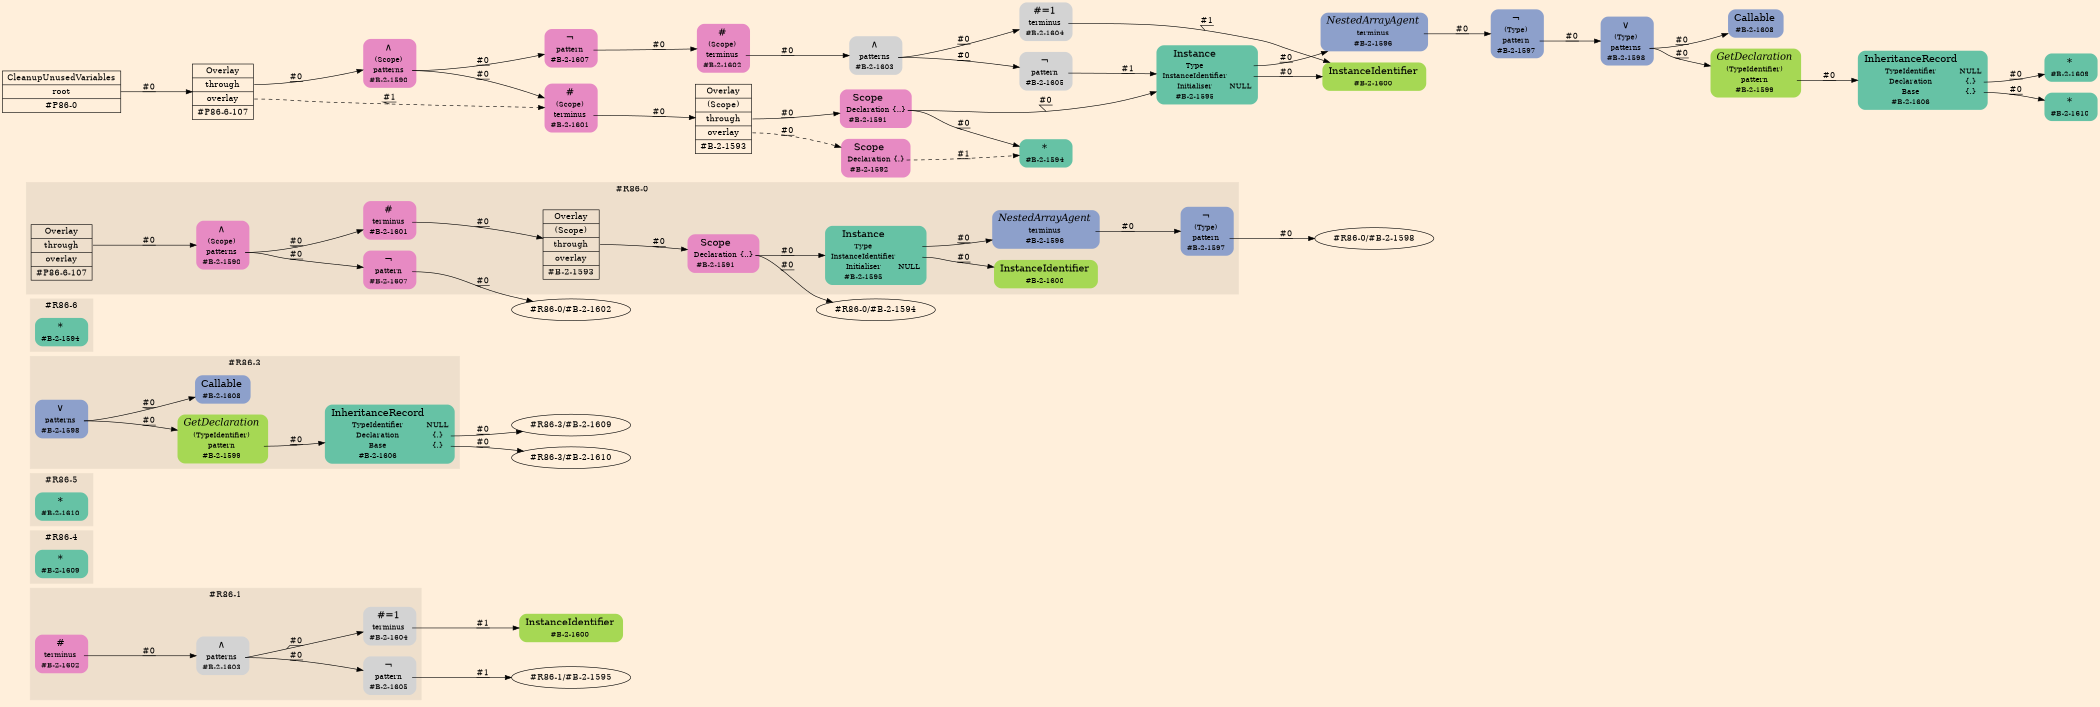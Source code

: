 digraph Inferno {
graph [
rankdir = "LR"
ranksep = 1.0
size = "14,20"
bgcolor = antiquewhite1
color = black
fontcolor = black
];
node [
];
subgraph "cluster#R86-2" {
label = "#R86-2"
style = "filled"
color = antiquewhite2
}
"#R86-1/#B-2-1600" [
shape = "plaintext"
fillcolor = "/set28/5"
label = <<TABLE BORDER="0" CELLBORDER="0" CELLSPACING="0">
 <TR>
  <TD><FONT POINT-SIZE="16.0">InstanceIdentifier</FONT></TD>
  <TD></TD>
 </TR>
 <TR>
  <TD>#B-2-1600</TD>
  <TD PORT="port0"></TD>
 </TR>
</TABLE>>
style = "rounded,filled"
fontsize = "12"
];
subgraph "cluster#R86-1" {
label = "#R86-1"
style = "filled"
color = antiquewhite2
"#R86-1/#B-2-1604" [
shape = "plaintext"
label = <<TABLE BORDER="0" CELLBORDER="0" CELLSPACING="0">
 <TR>
  <TD><FONT POINT-SIZE="16.0">#=1</FONT></TD>
  <TD></TD>
 </TR>
 <TR>
  <TD>terminus</TD>
  <TD PORT="port0"></TD>
 </TR>
 <TR>
  <TD>#B-2-1604</TD>
  <TD PORT="port1"></TD>
 </TR>
</TABLE>>
style = "rounded,filled"
fontsize = "12"
];
"#R86-1/#B-2-1605" [
shape = "plaintext"
label = <<TABLE BORDER="0" CELLBORDER="0" CELLSPACING="0">
 <TR>
  <TD><FONT POINT-SIZE="16.0">¬</FONT></TD>
  <TD></TD>
 </TR>
 <TR>
  <TD>pattern</TD>
  <TD PORT="port0"></TD>
 </TR>
 <TR>
  <TD>#B-2-1605</TD>
  <TD PORT="port1"></TD>
 </TR>
</TABLE>>
style = "rounded,filled"
fontsize = "12"
];
"#R86-1/#B-2-1602" [
shape = "plaintext"
fillcolor = "/set28/4"
label = <<TABLE BORDER="0" CELLBORDER="0" CELLSPACING="0">
 <TR>
  <TD><FONT POINT-SIZE="16.0">#</FONT></TD>
  <TD></TD>
 </TR>
 <TR>
  <TD>terminus</TD>
  <TD PORT="port0"></TD>
 </TR>
 <TR>
  <TD>#B-2-1602</TD>
  <TD PORT="port1"></TD>
 </TR>
</TABLE>>
style = "rounded,filled"
fontsize = "12"
];
"#R86-1/#B-2-1603" [
shape = "plaintext"
label = <<TABLE BORDER="0" CELLBORDER="0" CELLSPACING="0">
 <TR>
  <TD><FONT POINT-SIZE="16.0">∧</FONT></TD>
  <TD></TD>
 </TR>
 <TR>
  <TD>patterns</TD>
  <TD PORT="port0"></TD>
 </TR>
 <TR>
  <TD>#B-2-1603</TD>
  <TD PORT="port1"></TD>
 </TR>
</TABLE>>
style = "rounded,filled"
fontsize = "12"
];
}
subgraph "cluster#R86-4" {
label = "#R86-4"
style = "filled"
color = antiquewhite2
"#R86-4/#B-2-1609" [
shape = "plaintext"
fillcolor = "/set28/1"
label = <<TABLE BORDER="0" CELLBORDER="0" CELLSPACING="0">
 <TR>
  <TD><FONT POINT-SIZE="16.0">*</FONT></TD>
  <TD></TD>
 </TR>
 <TR>
  <TD>#B-2-1609</TD>
  <TD PORT="port0"></TD>
 </TR>
</TABLE>>
style = "rounded,filled"
fontsize = "12"
];
}
subgraph "cluster#R86-5" {
label = "#R86-5"
style = "filled"
color = antiquewhite2
"#R86-5/#B-2-1610" [
shape = "plaintext"
fillcolor = "/set28/1"
label = <<TABLE BORDER="0" CELLBORDER="0" CELLSPACING="0">
 <TR>
  <TD><FONT POINT-SIZE="16.0">*</FONT></TD>
  <TD></TD>
 </TR>
 <TR>
  <TD>#B-2-1610</TD>
  <TD PORT="port0"></TD>
 </TR>
</TABLE>>
style = "rounded,filled"
fontsize = "12"
];
}
subgraph "cluster#R86-3" {
label = "#R86-3"
style = "filled"
color = antiquewhite2
"#R86-3/#B-2-1606" [
shape = "plaintext"
fillcolor = "/set28/1"
label = <<TABLE BORDER="0" CELLBORDER="0" CELLSPACING="0">
 <TR>
  <TD><FONT POINT-SIZE="16.0">InheritanceRecord</FONT></TD>
  <TD></TD>
 </TR>
 <TR>
  <TD>TypeIdentifier</TD>
  <TD PORT="port0">NULL</TD>
 </TR>
 <TR>
  <TD>Declaration</TD>
  <TD PORT="port1">{.}</TD>
 </TR>
 <TR>
  <TD>Base</TD>
  <TD PORT="port2">{.}</TD>
 </TR>
 <TR>
  <TD>#B-2-1606</TD>
  <TD PORT="port3"></TD>
 </TR>
</TABLE>>
style = "rounded,filled"
fontsize = "12"
];
"#R86-3/#B-2-1599" [
shape = "plaintext"
fillcolor = "/set28/5"
label = <<TABLE BORDER="0" CELLBORDER="0" CELLSPACING="0">
 <TR>
  <TD><FONT POINT-SIZE="16.0"><I>GetDeclaration</I></FONT></TD>
  <TD></TD>
 </TR>
 <TR>
  <TD>(TypeIdentifier)</TD>
  <TD PORT="port0"></TD>
 </TR>
 <TR>
  <TD>pattern</TD>
  <TD PORT="port1"></TD>
 </TR>
 <TR>
  <TD>#B-2-1599</TD>
  <TD PORT="port2"></TD>
 </TR>
</TABLE>>
style = "rounded,filled"
fontsize = "12"
];
"#R86-3/#B-2-1598" [
shape = "plaintext"
fillcolor = "/set28/3"
label = <<TABLE BORDER="0" CELLBORDER="0" CELLSPACING="0">
 <TR>
  <TD><FONT POINT-SIZE="16.0">∨</FONT></TD>
  <TD></TD>
 </TR>
 <TR>
  <TD>patterns</TD>
  <TD PORT="port0"></TD>
 </TR>
 <TR>
  <TD>#B-2-1598</TD>
  <TD PORT="port1"></TD>
 </TR>
</TABLE>>
style = "rounded,filled"
fontsize = "12"
];
"#R86-3/#B-2-1608" [
shape = "plaintext"
fillcolor = "/set28/3"
label = <<TABLE BORDER="0" CELLBORDER="0" CELLSPACING="0">
 <TR>
  <TD><FONT POINT-SIZE="16.0">Callable</FONT></TD>
  <TD></TD>
 </TR>
 <TR>
  <TD>#B-2-1608</TD>
  <TD PORT="port0"></TD>
 </TR>
</TABLE>>
style = "rounded,filled"
fontsize = "12"
];
}
subgraph "cluster#R86-6" {
label = "#R86-6"
style = "filled"
color = antiquewhite2
"#R86-6/#B-2-1594" [
shape = "plaintext"
fillcolor = "/set28/1"
label = <<TABLE BORDER="0" CELLBORDER="0" CELLSPACING="0">
 <TR>
  <TD><FONT POINT-SIZE="16.0">*</FONT></TD>
  <TD></TD>
 </TR>
 <TR>
  <TD>#B-2-1594</TD>
  <TD PORT="port0"></TD>
 </TR>
</TABLE>>
style = "rounded,filled"
fontsize = "12"
];
}
subgraph "cluster#R86-0" {
label = "#R86-0"
style = "filled"
color = antiquewhite2
"#R86-0/#B-2-1597" [
shape = "plaintext"
fillcolor = "/set28/3"
label = <<TABLE BORDER="0" CELLBORDER="0" CELLSPACING="0">
 <TR>
  <TD><FONT POINT-SIZE="16.0">¬</FONT></TD>
  <TD></TD>
 </TR>
 <TR>
  <TD>(Type)</TD>
  <TD PORT="port0"></TD>
 </TR>
 <TR>
  <TD>pattern</TD>
  <TD PORT="port1"></TD>
 </TR>
 <TR>
  <TD>#B-2-1597</TD>
  <TD PORT="port2"></TD>
 </TR>
</TABLE>>
style = "rounded,filled"
fontsize = "12"
];
"#R86-0/#B-2-1596" [
shape = "plaintext"
fillcolor = "/set28/3"
label = <<TABLE BORDER="0" CELLBORDER="0" CELLSPACING="0">
 <TR>
  <TD><FONT POINT-SIZE="16.0"><I>NestedArrayAgent</I></FONT></TD>
  <TD></TD>
 </TR>
 <TR>
  <TD>terminus</TD>
  <TD PORT="port0"></TD>
 </TR>
 <TR>
  <TD>#B-2-1596</TD>
  <TD PORT="port1"></TD>
 </TR>
</TABLE>>
style = "rounded,filled"
fontsize = "12"
];
"#R86-0/#P86-6-107" [
shape = "record"
fillcolor = antiquewhite2
label = "<fixed> Overlay | <port0> through | <port1> overlay | <port2> #P86-6-107"
style = "filled"
fontsize = "14"
color = black
fontcolor = black
];
"#R86-0/#B-2-1590" [
shape = "plaintext"
fillcolor = "/set28/4"
label = <<TABLE BORDER="0" CELLBORDER="0" CELLSPACING="0">
 <TR>
  <TD><FONT POINT-SIZE="16.0">∧</FONT></TD>
  <TD></TD>
 </TR>
 <TR>
  <TD>(Scope)</TD>
  <TD PORT="port0"></TD>
 </TR>
 <TR>
  <TD>patterns</TD>
  <TD PORT="port1"></TD>
 </TR>
 <TR>
  <TD>#B-2-1590</TD>
  <TD PORT="port2"></TD>
 </TR>
</TABLE>>
style = "rounded,filled"
fontsize = "12"
];
"#R86-0/#B-2-1601" [
shape = "plaintext"
fillcolor = "/set28/4"
label = <<TABLE BORDER="0" CELLBORDER="0" CELLSPACING="0">
 <TR>
  <TD><FONT POINT-SIZE="16.0">#</FONT></TD>
  <TD></TD>
 </TR>
 <TR>
  <TD>terminus</TD>
  <TD PORT="port0"></TD>
 </TR>
 <TR>
  <TD>#B-2-1601</TD>
  <TD PORT="port1"></TD>
 </TR>
</TABLE>>
style = "rounded,filled"
fontsize = "12"
];
"#R86-0/#B-2-1600" [
shape = "plaintext"
fillcolor = "/set28/5"
label = <<TABLE BORDER="0" CELLBORDER="0" CELLSPACING="0">
 <TR>
  <TD><FONT POINT-SIZE="16.0">InstanceIdentifier</FONT></TD>
  <TD></TD>
 </TR>
 <TR>
  <TD>#B-2-1600</TD>
  <TD PORT="port0"></TD>
 </TR>
</TABLE>>
style = "rounded,filled"
fontsize = "12"
];
"#R86-0/#B-2-1593" [
shape = "record"
fillcolor = antiquewhite2
label = "<fixed> Overlay | <port0> (Scope) | <port1> through | <port2> overlay | <port3> #B-2-1593"
style = "filled"
fontsize = "14"
color = black
fontcolor = black
];
"#R86-0/#B-2-1591" [
shape = "plaintext"
fillcolor = "/set28/4"
label = <<TABLE BORDER="0" CELLBORDER="0" CELLSPACING="0">
 <TR>
  <TD><FONT POINT-SIZE="16.0">Scope</FONT></TD>
  <TD></TD>
 </TR>
 <TR>
  <TD>Declaration</TD>
  <TD PORT="port0">{..}</TD>
 </TR>
 <TR>
  <TD>#B-2-1591</TD>
  <TD PORT="port1"></TD>
 </TR>
</TABLE>>
style = "rounded,filled"
fontsize = "12"
];
"#R86-0/#B-2-1607" [
shape = "plaintext"
fillcolor = "/set28/4"
label = <<TABLE BORDER="0" CELLBORDER="0" CELLSPACING="0">
 <TR>
  <TD><FONT POINT-SIZE="16.0">¬</FONT></TD>
  <TD></TD>
 </TR>
 <TR>
  <TD>pattern</TD>
  <TD PORT="port0"></TD>
 </TR>
 <TR>
  <TD>#B-2-1607</TD>
  <TD PORT="port1"></TD>
 </TR>
</TABLE>>
style = "rounded,filled"
fontsize = "12"
];
"#R86-0/#B-2-1595" [
shape = "plaintext"
fillcolor = "/set28/1"
label = <<TABLE BORDER="0" CELLBORDER="0" CELLSPACING="0">
 <TR>
  <TD><FONT POINT-SIZE="16.0">Instance</FONT></TD>
  <TD></TD>
 </TR>
 <TR>
  <TD>Type</TD>
  <TD PORT="port0"></TD>
 </TR>
 <TR>
  <TD>InstanceIdentifier</TD>
  <TD PORT="port1"></TD>
 </TR>
 <TR>
  <TD>Initialiser</TD>
  <TD PORT="port2">NULL</TD>
 </TR>
 <TR>
  <TD>#B-2-1595</TD>
  <TD PORT="port3"></TD>
 </TR>
</TABLE>>
style = "rounded,filled"
fontsize = "12"
];
}
"CR#P86-0" [
shape = "record"
fillcolor = antiquewhite1
label = "<fixed> CleanupUnusedVariables | <port0> root | <port1> #P86-0"
style = "filled"
fontsize = "14"
color = black
fontcolor = black
];
"#P86-6-107" [
shape = "record"
fillcolor = antiquewhite1
label = "<fixed> Overlay | <port0> through | <port1> overlay | <port2> #P86-6-107"
style = "filled"
fontsize = "14"
color = black
fontcolor = black
];
"#B-2-1590" [
shape = "plaintext"
fillcolor = "/set28/4"
label = <<TABLE BORDER="0" CELLBORDER="0" CELLSPACING="0">
 <TR>
  <TD><FONT POINT-SIZE="16.0">∧</FONT></TD>
  <TD></TD>
 </TR>
 <TR>
  <TD>(Scope)</TD>
  <TD PORT="port0"></TD>
 </TR>
 <TR>
  <TD>patterns</TD>
  <TD PORT="port1"></TD>
 </TR>
 <TR>
  <TD>#B-2-1590</TD>
  <TD PORT="port2"></TD>
 </TR>
</TABLE>>
style = "rounded,filled"
fontsize = "12"
];
"#B-2-1601" [
shape = "plaintext"
fillcolor = "/set28/4"
label = <<TABLE BORDER="0" CELLBORDER="0" CELLSPACING="0">
 <TR>
  <TD><FONT POINT-SIZE="16.0">#</FONT></TD>
  <TD></TD>
 </TR>
 <TR>
  <TD>(Scope)</TD>
  <TD PORT="port0"></TD>
 </TR>
 <TR>
  <TD>terminus</TD>
  <TD PORT="port1"></TD>
 </TR>
 <TR>
  <TD>#B-2-1601</TD>
  <TD PORT="port2"></TD>
 </TR>
</TABLE>>
style = "rounded,filled"
fontsize = "12"
];
"#B-2-1593" [
shape = "record"
fillcolor = antiquewhite1
label = "<fixed> Overlay | <port0> (Scope) | <port1> through | <port2> overlay | <port3> #B-2-1593"
style = "filled"
fontsize = "14"
color = black
fontcolor = black
];
"#B-2-1591" [
shape = "plaintext"
fillcolor = "/set28/4"
label = <<TABLE BORDER="0" CELLBORDER="0" CELLSPACING="0">
 <TR>
  <TD><FONT POINT-SIZE="16.0">Scope</FONT></TD>
  <TD></TD>
 </TR>
 <TR>
  <TD>Declaration</TD>
  <TD PORT="port0">{..}</TD>
 </TR>
 <TR>
  <TD>#B-2-1591</TD>
  <TD PORT="port1"></TD>
 </TR>
</TABLE>>
style = "rounded,filled"
fontsize = "12"
];
"#B-2-1595" [
shape = "plaintext"
fillcolor = "/set28/1"
label = <<TABLE BORDER="0" CELLBORDER="0" CELLSPACING="0">
 <TR>
  <TD><FONT POINT-SIZE="16.0">Instance</FONT></TD>
  <TD></TD>
 </TR>
 <TR>
  <TD>Type</TD>
  <TD PORT="port0"></TD>
 </TR>
 <TR>
  <TD>InstanceIdentifier</TD>
  <TD PORT="port1"></TD>
 </TR>
 <TR>
  <TD>Initialiser</TD>
  <TD PORT="port2">NULL</TD>
 </TR>
 <TR>
  <TD>#B-2-1595</TD>
  <TD PORT="port3"></TD>
 </TR>
</TABLE>>
style = "rounded,filled"
fontsize = "12"
];
"#B-2-1596" [
shape = "plaintext"
fillcolor = "/set28/3"
label = <<TABLE BORDER="0" CELLBORDER="0" CELLSPACING="0">
 <TR>
  <TD><FONT POINT-SIZE="16.0"><I>NestedArrayAgent</I></FONT></TD>
  <TD></TD>
 </TR>
 <TR>
  <TD>terminus</TD>
  <TD PORT="port0"></TD>
 </TR>
 <TR>
  <TD>#B-2-1596</TD>
  <TD PORT="port1"></TD>
 </TR>
</TABLE>>
style = "rounded,filled"
fontsize = "12"
];
"#B-2-1597" [
shape = "plaintext"
fillcolor = "/set28/3"
label = <<TABLE BORDER="0" CELLBORDER="0" CELLSPACING="0">
 <TR>
  <TD><FONT POINT-SIZE="16.0">¬</FONT></TD>
  <TD></TD>
 </TR>
 <TR>
  <TD>(Type)</TD>
  <TD PORT="port0"></TD>
 </TR>
 <TR>
  <TD>pattern</TD>
  <TD PORT="port1"></TD>
 </TR>
 <TR>
  <TD>#B-2-1597</TD>
  <TD PORT="port2"></TD>
 </TR>
</TABLE>>
style = "rounded,filled"
fontsize = "12"
];
"#B-2-1598" [
shape = "plaintext"
fillcolor = "/set28/3"
label = <<TABLE BORDER="0" CELLBORDER="0" CELLSPACING="0">
 <TR>
  <TD><FONT POINT-SIZE="16.0">∨</FONT></TD>
  <TD></TD>
 </TR>
 <TR>
  <TD>(Type)</TD>
  <TD PORT="port0"></TD>
 </TR>
 <TR>
  <TD>patterns</TD>
  <TD PORT="port1"></TD>
 </TR>
 <TR>
  <TD>#B-2-1598</TD>
  <TD PORT="port2"></TD>
 </TR>
</TABLE>>
style = "rounded,filled"
fontsize = "12"
];
"#B-2-1608" [
shape = "plaintext"
fillcolor = "/set28/3"
label = <<TABLE BORDER="0" CELLBORDER="0" CELLSPACING="0">
 <TR>
  <TD><FONT POINT-SIZE="16.0">Callable</FONT></TD>
  <TD></TD>
 </TR>
 <TR>
  <TD>#B-2-1608</TD>
  <TD PORT="port0"></TD>
 </TR>
</TABLE>>
style = "rounded,filled"
fontsize = "12"
];
"#B-2-1599" [
shape = "plaintext"
fillcolor = "/set28/5"
label = <<TABLE BORDER="0" CELLBORDER="0" CELLSPACING="0">
 <TR>
  <TD><FONT POINT-SIZE="16.0"><I>GetDeclaration</I></FONT></TD>
  <TD></TD>
 </TR>
 <TR>
  <TD>(TypeIdentifier)</TD>
  <TD PORT="port0"></TD>
 </TR>
 <TR>
  <TD>pattern</TD>
  <TD PORT="port1"></TD>
 </TR>
 <TR>
  <TD>#B-2-1599</TD>
  <TD PORT="port2"></TD>
 </TR>
</TABLE>>
style = "rounded,filled"
fontsize = "12"
];
"#B-2-1606" [
shape = "plaintext"
fillcolor = "/set28/1"
label = <<TABLE BORDER="0" CELLBORDER="0" CELLSPACING="0">
 <TR>
  <TD><FONT POINT-SIZE="16.0">InheritanceRecord</FONT></TD>
  <TD></TD>
 </TR>
 <TR>
  <TD>TypeIdentifier</TD>
  <TD PORT="port0">NULL</TD>
 </TR>
 <TR>
  <TD>Declaration</TD>
  <TD PORT="port1">{.}</TD>
 </TR>
 <TR>
  <TD>Base</TD>
  <TD PORT="port2">{.}</TD>
 </TR>
 <TR>
  <TD>#B-2-1606</TD>
  <TD PORT="port3"></TD>
 </TR>
</TABLE>>
style = "rounded,filled"
fontsize = "12"
];
"#B-2-1609" [
shape = "plaintext"
fillcolor = "/set28/1"
label = <<TABLE BORDER="0" CELLBORDER="0" CELLSPACING="0">
 <TR>
  <TD><FONT POINT-SIZE="16.0">*</FONT></TD>
  <TD></TD>
 </TR>
 <TR>
  <TD>#B-2-1609</TD>
  <TD PORT="port0"></TD>
 </TR>
</TABLE>>
style = "rounded,filled"
fontsize = "12"
];
"#B-2-1610" [
shape = "plaintext"
fillcolor = "/set28/1"
label = <<TABLE BORDER="0" CELLBORDER="0" CELLSPACING="0">
 <TR>
  <TD><FONT POINT-SIZE="16.0">*</FONT></TD>
  <TD></TD>
 </TR>
 <TR>
  <TD>#B-2-1610</TD>
  <TD PORT="port0"></TD>
 </TR>
</TABLE>>
style = "rounded,filled"
fontsize = "12"
];
"#B-2-1600" [
shape = "plaintext"
fillcolor = "/set28/5"
label = <<TABLE BORDER="0" CELLBORDER="0" CELLSPACING="0">
 <TR>
  <TD><FONT POINT-SIZE="16.0">InstanceIdentifier</FONT></TD>
  <TD></TD>
 </TR>
 <TR>
  <TD>#B-2-1600</TD>
  <TD PORT="port0"></TD>
 </TR>
</TABLE>>
style = "rounded,filled"
fontsize = "12"
];
"#B-2-1594" [
shape = "plaintext"
fillcolor = "/set28/1"
label = <<TABLE BORDER="0" CELLBORDER="0" CELLSPACING="0">
 <TR>
  <TD><FONT POINT-SIZE="16.0">*</FONT></TD>
  <TD></TD>
 </TR>
 <TR>
  <TD>#B-2-1594</TD>
  <TD PORT="port0"></TD>
 </TR>
</TABLE>>
style = "rounded,filled"
fontsize = "12"
];
"#B-2-1592" [
shape = "plaintext"
fillcolor = "/set28/4"
label = <<TABLE BORDER="0" CELLBORDER="0" CELLSPACING="0">
 <TR>
  <TD><FONT POINT-SIZE="16.0">Scope</FONT></TD>
  <TD></TD>
 </TR>
 <TR>
  <TD>Declaration</TD>
  <TD PORT="port0">{.}</TD>
 </TR>
 <TR>
  <TD>#B-2-1592</TD>
  <TD PORT="port1"></TD>
 </TR>
</TABLE>>
style = "rounded,filled"
fontsize = "12"
];
"#B-2-1607" [
shape = "plaintext"
fillcolor = "/set28/4"
label = <<TABLE BORDER="0" CELLBORDER="0" CELLSPACING="0">
 <TR>
  <TD><FONT POINT-SIZE="16.0">¬</FONT></TD>
  <TD></TD>
 </TR>
 <TR>
  <TD>pattern</TD>
  <TD PORT="port0"></TD>
 </TR>
 <TR>
  <TD>#B-2-1607</TD>
  <TD PORT="port1"></TD>
 </TR>
</TABLE>>
style = "rounded,filled"
fontsize = "12"
];
"#B-2-1602" [
shape = "plaintext"
fillcolor = "/set28/4"
label = <<TABLE BORDER="0" CELLBORDER="0" CELLSPACING="0">
 <TR>
  <TD><FONT POINT-SIZE="16.0">#</FONT></TD>
  <TD></TD>
 </TR>
 <TR>
  <TD>(Scope)</TD>
  <TD PORT="port0"></TD>
 </TR>
 <TR>
  <TD>terminus</TD>
  <TD PORT="port1"></TD>
 </TR>
 <TR>
  <TD>#B-2-1602</TD>
  <TD PORT="port2"></TD>
 </TR>
</TABLE>>
style = "rounded,filled"
fontsize = "12"
];
"#B-2-1603" [
shape = "plaintext"
label = <<TABLE BORDER="0" CELLBORDER="0" CELLSPACING="0">
 <TR>
  <TD><FONT POINT-SIZE="16.0">∧</FONT></TD>
  <TD></TD>
 </TR>
 <TR>
  <TD>patterns</TD>
  <TD PORT="port0"></TD>
 </TR>
 <TR>
  <TD>#B-2-1603</TD>
  <TD PORT="port1"></TD>
 </TR>
</TABLE>>
style = "rounded,filled"
fontsize = "12"
];
"#B-2-1604" [
shape = "plaintext"
label = <<TABLE BORDER="0" CELLBORDER="0" CELLSPACING="0">
 <TR>
  <TD><FONT POINT-SIZE="16.0">#=1</FONT></TD>
  <TD></TD>
 </TR>
 <TR>
  <TD>terminus</TD>
  <TD PORT="port0"></TD>
 </TR>
 <TR>
  <TD>#B-2-1604</TD>
  <TD PORT="port1"></TD>
 </TR>
</TABLE>>
style = "rounded,filled"
fontsize = "12"
];
"#B-2-1605" [
shape = "plaintext"
label = <<TABLE BORDER="0" CELLBORDER="0" CELLSPACING="0">
 <TR>
  <TD><FONT POINT-SIZE="16.0">¬</FONT></TD>
  <TD></TD>
 </TR>
 <TR>
  <TD>pattern</TD>
  <TD PORT="port0"></TD>
 </TR>
 <TR>
  <TD>#B-2-1605</TD>
  <TD PORT="port1"></TD>
 </TR>
</TABLE>>
style = "rounded,filled"
fontsize = "12"
];
"CR#P86-0":port0 -> "#P86-6-107" [style="solid"
label = "#0"
decorate = true
color = black
fontcolor = black
];
"#P86-6-107":port0 -> "#B-2-1590" [style="solid"
label = "#0"
decorate = true
color = black
fontcolor = black
];
"#P86-6-107":port1 -> "#B-2-1601" [style="dashed"
label = "#1"
decorate = true
color = black
fontcolor = black
];
"#B-2-1590":port1 -> "#B-2-1601" [style="solid"
label = "#0"
decorate = true
color = black
fontcolor = black
];
"#B-2-1590":port1 -> "#B-2-1607" [style="solid"
label = "#0"
decorate = true
color = black
fontcolor = black
];
"#B-2-1601":port1 -> "#B-2-1593" [style="solid"
label = "#0"
decorate = true
color = black
fontcolor = black
];
"#B-2-1593":port1 -> "#B-2-1591" [style="solid"
label = "#0"
decorate = true
color = black
fontcolor = black
];
"#B-2-1593":port2 -> "#B-2-1592" [style="dashed"
label = "#0"
decorate = true
color = black
fontcolor = black
];
"#B-2-1591":port0 -> "#B-2-1595" [style="solid"
label = "#0"
decorate = true
color = black
fontcolor = black
];
"#B-2-1591":port0 -> "#B-2-1594" [style="solid"
label = "#0"
decorate = true
color = black
fontcolor = black
];
"#B-2-1595":port0 -> "#B-2-1596" [style="solid"
label = "#0"
decorate = true
color = black
fontcolor = black
];
"#B-2-1595":port1 -> "#B-2-1600" [style="solid"
label = "#0"
decorate = true
color = black
fontcolor = black
];
"#B-2-1596":port0 -> "#B-2-1597" [style="solid"
label = "#0"
decorate = true
color = black
fontcolor = black
];
"#B-2-1597":port1 -> "#B-2-1598" [style="solid"
label = "#0"
decorate = true
color = black
fontcolor = black
];
"#B-2-1598":port1 -> "#B-2-1608" [style="solid"
label = "#0"
decorate = true
color = black
fontcolor = black
];
"#B-2-1598":port1 -> "#B-2-1599" [style="solid"
label = "#0"
decorate = true
color = black
fontcolor = black
];
"#B-2-1599":port1 -> "#B-2-1606" [style="solid"
label = "#0"
decorate = true
color = black
fontcolor = black
];
"#B-2-1606":port1 -> "#B-2-1609" [style="solid"
label = "#0"
decorate = true
color = black
fontcolor = black
];
"#B-2-1606":port2 -> "#B-2-1610" [style="solid"
label = "#0"
decorate = true
color = black
fontcolor = black
];
"#B-2-1592":port0 -> "#B-2-1594" [style="dashed"
label = "#1"
decorate = true
color = black
fontcolor = black
];
"#B-2-1607":port0 -> "#B-2-1602" [style="solid"
label = "#0"
decorate = true
color = black
fontcolor = black
];
"#B-2-1602":port1 -> "#B-2-1603" [style="solid"
label = "#0"
decorate = true
color = black
fontcolor = black
];
"#B-2-1603":port0 -> "#B-2-1604" [style="solid"
label = "#0"
decorate = true
color = black
fontcolor = black
];
"#B-2-1603":port0 -> "#B-2-1605" [style="solid"
label = "#0"
decorate = true
color = black
fontcolor = black
];
"#B-2-1604":port0 -> "#B-2-1600" [style="solid"
label = "#1"
decorate = true
color = black
fontcolor = black
];
"#B-2-1605":port0 -> "#B-2-1595" [style="solid"
label = "#1"
decorate = true
color = black
fontcolor = black
];
"#R86-0/#B-2-1597":port1 -> "#R86-0/#B-2-1598" [style="solid"
label = "#0"
decorate = true
color = black
fontcolor = black
];
"#R86-0/#B-2-1596":port0 -> "#R86-0/#B-2-1597" [style="solid"
label = "#0"
decorate = true
color = black
fontcolor = black
];
"#R86-0/#P86-6-107":port0 -> "#R86-0/#B-2-1590" [style="solid"
label = "#0"
decorate = true
color = black
fontcolor = black
];
"#R86-0/#B-2-1590":port1 -> "#R86-0/#B-2-1601" [style="solid"
label = "#0"
decorate = true
color = black
fontcolor = black
];
"#R86-0/#B-2-1590":port1 -> "#R86-0/#B-2-1607" [style="solid"
label = "#0"
decorate = true
color = black
fontcolor = black
];
"#R86-0/#B-2-1601":port0 -> "#R86-0/#B-2-1593" [style="solid"
label = "#0"
decorate = true
color = black
fontcolor = black
];
"#R86-0/#B-2-1593":port1 -> "#R86-0/#B-2-1591" [style="solid"
label = "#0"
decorate = true
color = black
fontcolor = black
];
"#R86-0/#B-2-1591":port0 -> "#R86-0/#B-2-1595" [style="solid"
label = "#0"
decorate = true
color = black
fontcolor = black
];
"#R86-0/#B-2-1591":port0 -> "#R86-0/#B-2-1594" [style="solid"
label = "#0"
decorate = true
color = black
fontcolor = black
];
"#R86-0/#B-2-1607":port0 -> "#R86-0/#B-2-1602" [style="solid"
label = "#0"
decorate = true
color = black
fontcolor = black
];
"#R86-0/#B-2-1595":port0 -> "#R86-0/#B-2-1596" [style="solid"
label = "#0"
decorate = true
color = black
fontcolor = black
];
"#R86-0/#B-2-1595":port1 -> "#R86-0/#B-2-1600" [style="solid"
label = "#0"
decorate = true
color = black
fontcolor = black
];
"#R86-3/#B-2-1606":port1 -> "#R86-3/#B-2-1609" [style="solid"
label = "#0"
decorate = true
color = black
fontcolor = black
];
"#R86-3/#B-2-1606":port2 -> "#R86-3/#B-2-1610" [style="solid"
label = "#0"
decorate = true
color = black
fontcolor = black
];
"#R86-3/#B-2-1599":port1 -> "#R86-3/#B-2-1606" [style="solid"
label = "#0"
decorate = true
color = black
fontcolor = black
];
"#R86-3/#B-2-1598":port0 -> "#R86-3/#B-2-1608" [style="solid"
label = "#0"
decorate = true
color = black
fontcolor = black
];
"#R86-3/#B-2-1598":port0 -> "#R86-3/#B-2-1599" [style="solid"
label = "#0"
decorate = true
color = black
fontcolor = black
];
"#R86-1/#B-2-1604":port0 -> "#R86-1/#B-2-1600" [style="solid"
label = "#1"
decorate = true
color = black
fontcolor = black
];
"#R86-1/#B-2-1605":port0 -> "#R86-1/#B-2-1595" [style="solid"
label = "#1"
decorate = true
color = black
fontcolor = black
];
"#R86-1/#B-2-1602":port0 -> "#R86-1/#B-2-1603" [style="solid"
label = "#0"
decorate = true
color = black
fontcolor = black
];
"#R86-1/#B-2-1603":port0 -> "#R86-1/#B-2-1604" [style="solid"
label = "#0"
decorate = true
color = black
fontcolor = black
];
"#R86-1/#B-2-1603":port0 -> "#R86-1/#B-2-1605" [style="solid"
label = "#0"
decorate = true
color = black
fontcolor = black
];
}
